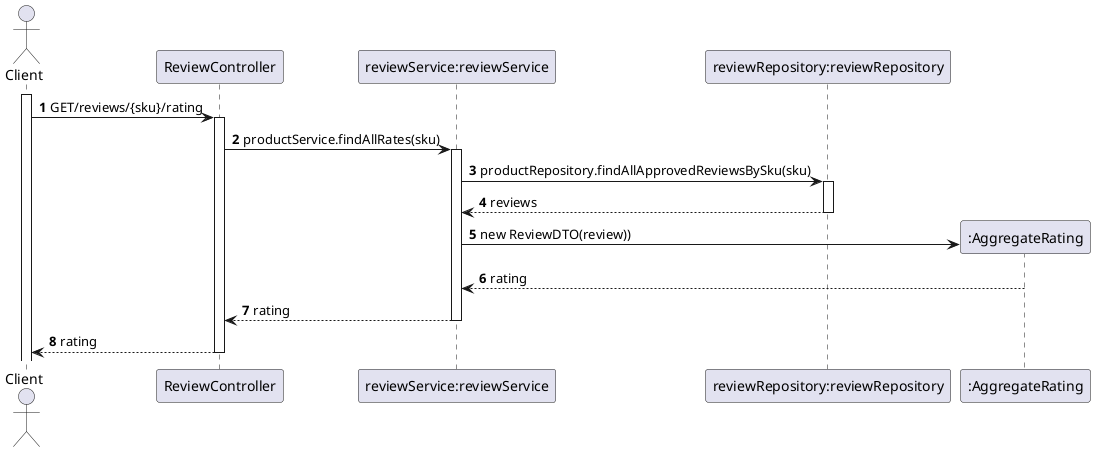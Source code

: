 @startuml
'https://plantuml.com/sequence-diagram

autoactivate on
autonumber

actor "Client" as Client
participant "ReviewController" as Ctrl
participant "reviewService:reviewService" as Svc
participant "reviewRepository:reviewRepository" as Repo
participant ":AggregateRating" as aggregateRating

activate Client

Client -> Ctrl : GET/reviews/{sku}/rating
Ctrl -> Svc : productService.findAllRates(sku)
Svc -> Repo: productRepository.findAllApprovedReviewsBySku(sku)
Repo --> Svc: reviews
Svc -> aggregateRating**: new ReviewDTO(review))
aggregateRating --> Svc: rating
Svc --> Ctrl: rating
Ctrl --> Client: rating





@enduml
